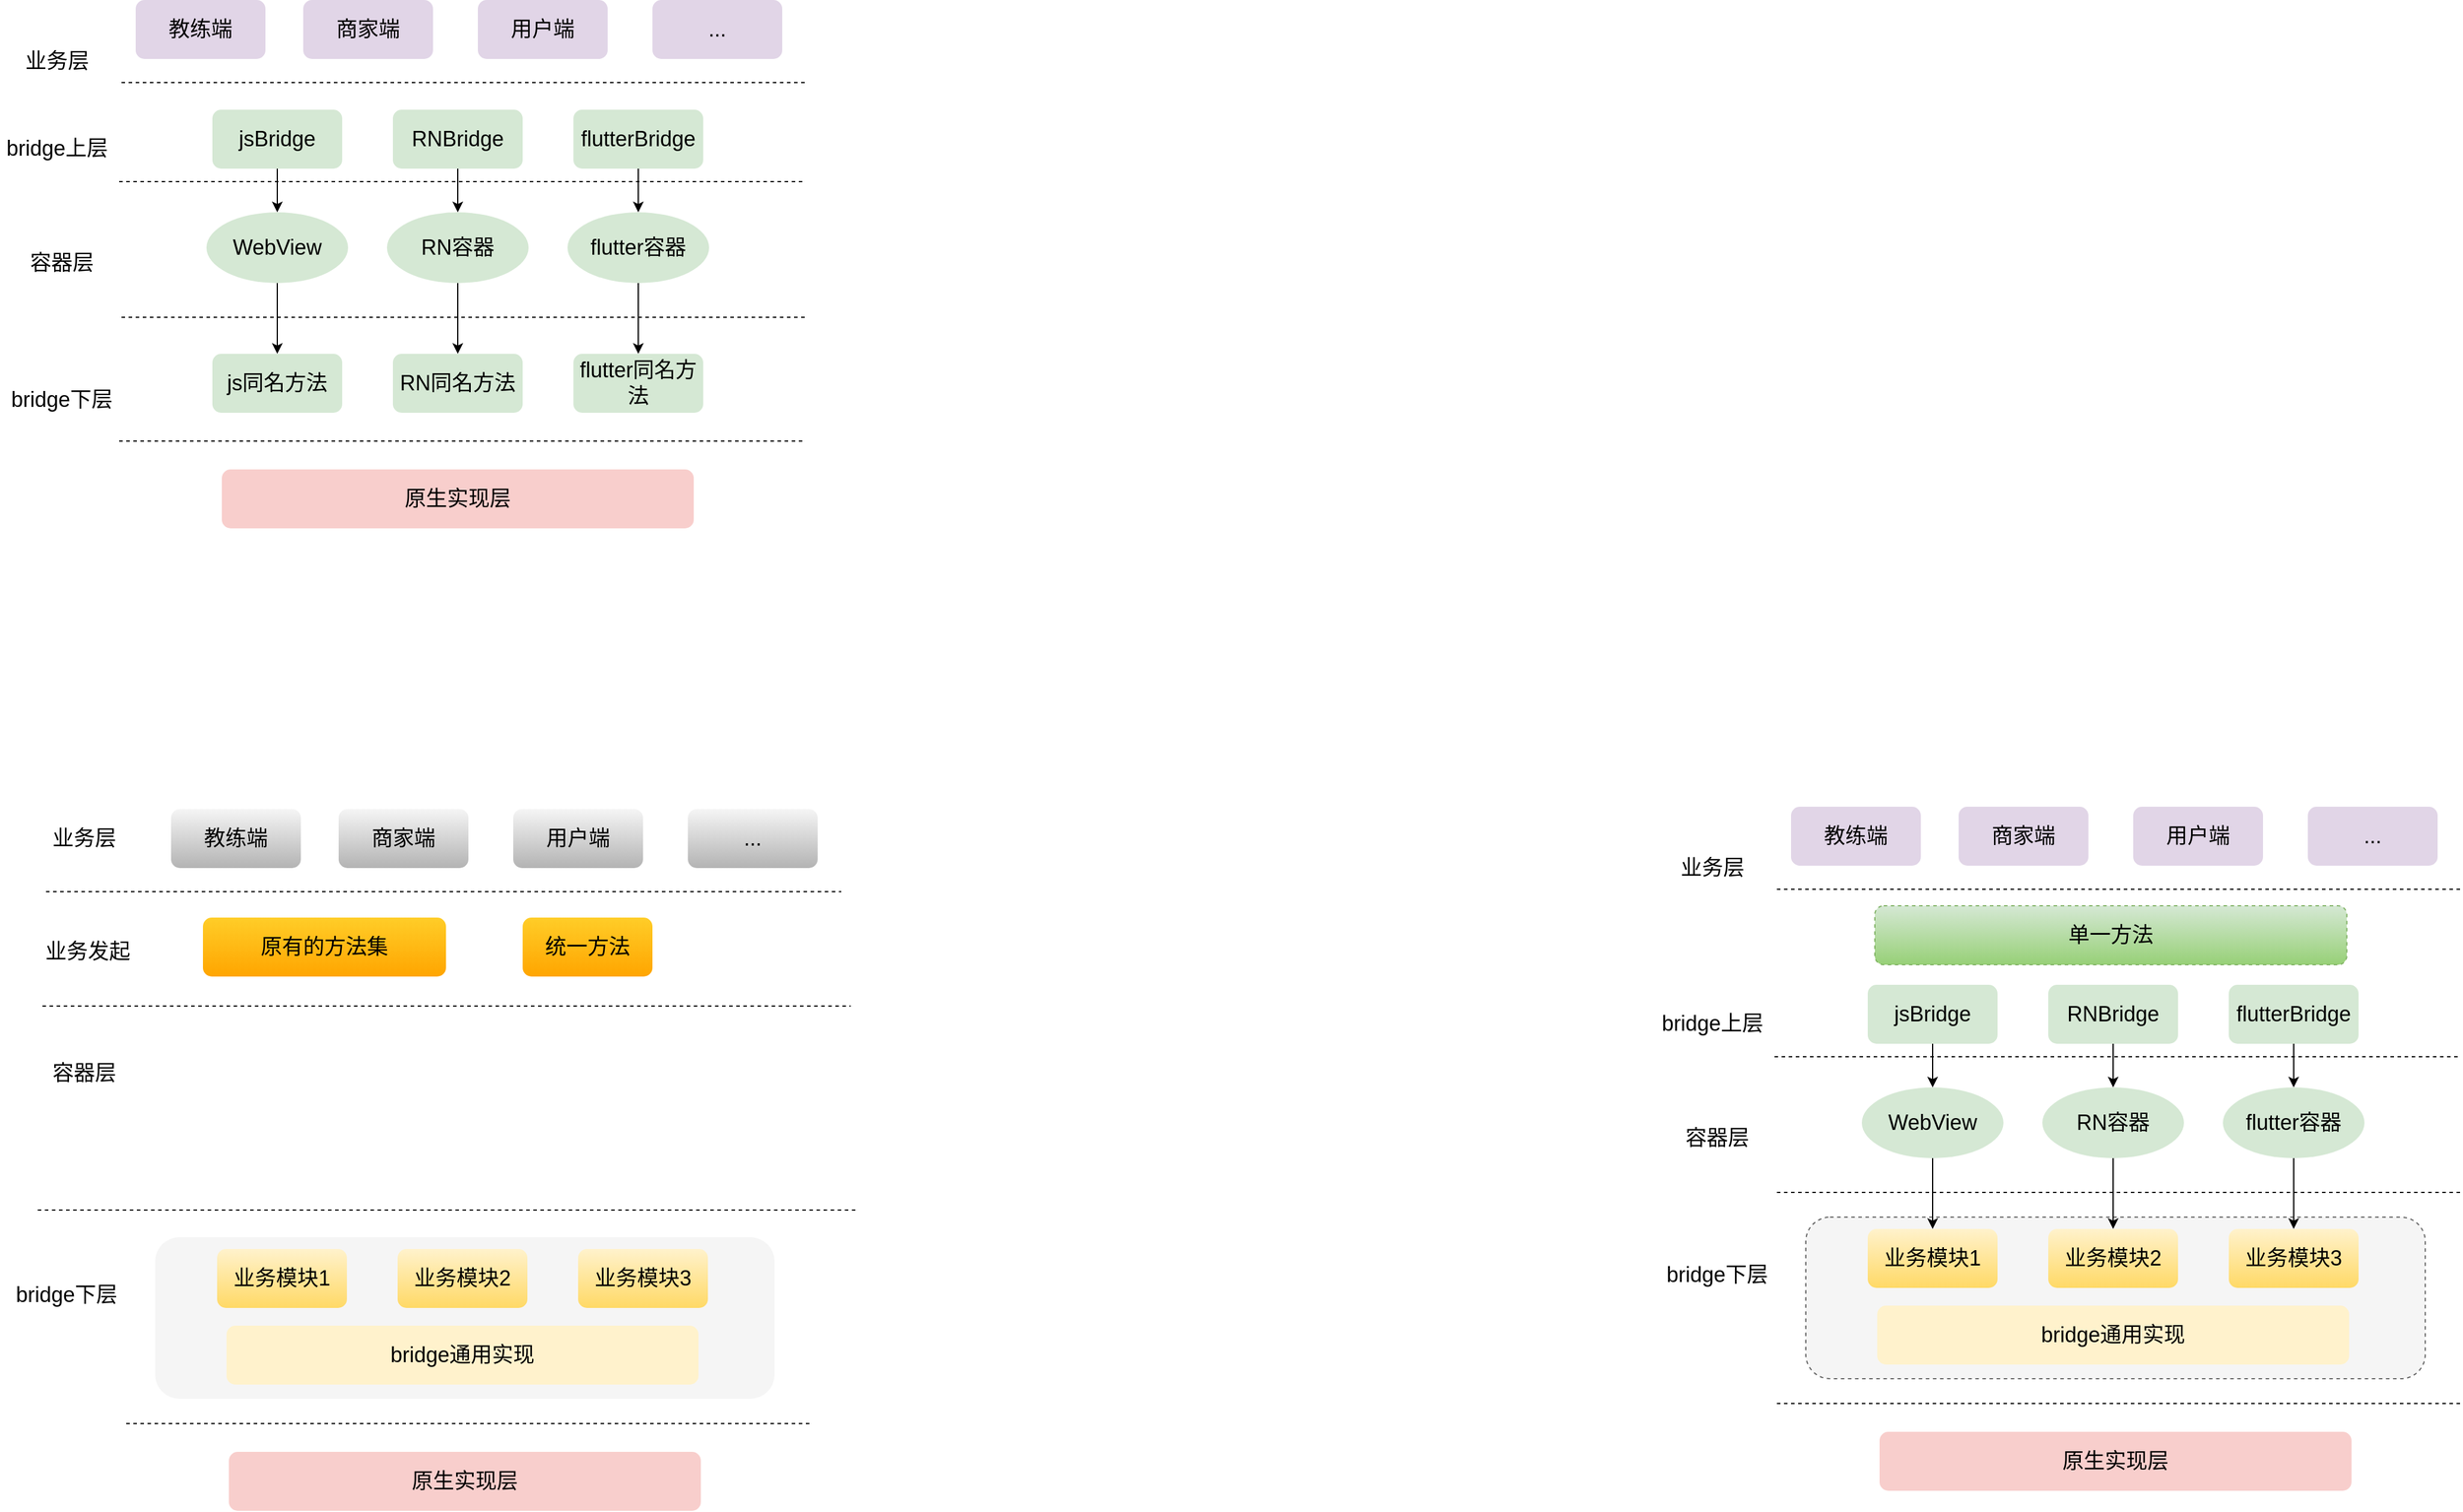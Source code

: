 <mxfile version="16.2.2" type="github" pages="3">
  <diagram id="u__dcUEoVm3xyo9EvBLi" name="第 1 页">
    <mxGraphModel dx="1186" dy="773" grid="0" gridSize="10" guides="1" tooltips="1" connect="1" arrows="1" fold="1" page="1" pageScale="1" pageWidth="3300" pageHeight="2339" math="0" shadow="0">
      <root>
        <mxCell id="0" />
        <mxCell id="1" parent="0" />
        <mxCell id="aqSKvSmFhZGV5VUTu-hm-85" value="" style="rounded=1;whiteSpace=wrap;html=1;dashed=1;fontSize=18;strokeWidth=1;fillColor=#f5f5f5;strokeColor=none;fontColor=#333333;" parent="1" vertex="1">
          <mxGeometry x="378.5" y="1162" width="525" height="137" as="geometry" />
        </mxCell>
        <mxCell id="aqSKvSmFhZGV5VUTu-hm-1" value="" style="line;strokeWidth=1;html=1;dashed=1;" parent="1" vertex="1">
          <mxGeometry x="350" y="178" width="580" height="10" as="geometry" />
        </mxCell>
        <mxCell id="aqSKvSmFhZGV5VUTu-hm-2" value="业务层" style="text;html=1;align=center;verticalAlign=middle;resizable=0;points=[];autosize=1;strokeColor=none;fillColor=none;fontSize=18;" parent="1" vertex="1">
          <mxGeometry x="260" y="150" width="70" height="30" as="geometry" />
        </mxCell>
        <mxCell id="aqSKvSmFhZGV5VUTu-hm-4" value="教练端" style="rounded=1;whiteSpace=wrap;html=1;dashed=1;fontSize=18;strokeWidth=1;strokeColor=none;fillColor=#e1d5e7;" parent="1" vertex="1">
          <mxGeometry x="362" y="113" width="110" height="50" as="geometry" />
        </mxCell>
        <mxCell id="aqSKvSmFhZGV5VUTu-hm-7" value="商家端" style="rounded=1;whiteSpace=wrap;html=1;dashed=1;fontSize=18;strokeWidth=1;strokeColor=none;fillColor=#e1d5e7;" parent="1" vertex="1">
          <mxGeometry x="504" y="113" width="110" height="50" as="geometry" />
        </mxCell>
        <mxCell id="aqSKvSmFhZGV5VUTu-hm-8" value="用户端" style="rounded=1;whiteSpace=wrap;html=1;dashed=1;fontSize=18;strokeWidth=1;strokeColor=none;fillColor=#e1d5e7;" parent="1" vertex="1">
          <mxGeometry x="652" y="113" width="110" height="50" as="geometry" />
        </mxCell>
        <mxCell id="aqSKvSmFhZGV5VUTu-hm-11" value="..." style="rounded=1;whiteSpace=wrap;html=1;dashed=1;fontSize=18;strokeWidth=1;strokeColor=none;fillColor=#e1d5e7;" parent="1" vertex="1">
          <mxGeometry x="800" y="113" width="110" height="50" as="geometry" />
        </mxCell>
        <mxCell id="aqSKvSmFhZGV5VUTu-hm-12" value="bridge上层" style="text;html=1;align=center;verticalAlign=middle;resizable=0;points=[];autosize=1;strokeColor=none;fillColor=none;fontSize=18;" parent="1" vertex="1">
          <mxGeometry x="247" y="226" width="96" height="26" as="geometry" />
        </mxCell>
        <mxCell id="aqSKvSmFhZGV5VUTu-hm-13" value="" style="line;strokeWidth=1;html=1;dashed=1;" parent="1" vertex="1">
          <mxGeometry x="348" y="262" width="580" height="10" as="geometry" />
        </mxCell>
        <mxCell id="aqSKvSmFhZGV5VUTu-hm-23" value="" style="edgeStyle=orthogonalEdgeStyle;rounded=0;orthogonalLoop=1;jettySize=auto;html=1;fontSize=18;startArrow=none;startFill=0;" parent="1" source="aqSKvSmFhZGV5VUTu-hm-19" target="aqSKvSmFhZGV5VUTu-hm-22" edge="1">
          <mxGeometry relative="1" as="geometry" />
        </mxCell>
        <mxCell id="aqSKvSmFhZGV5VUTu-hm-19" value="jsBridge" style="rounded=1;whiteSpace=wrap;html=1;dashed=1;fontSize=18;strokeWidth=1;strokeColor=none;fillColor=#d5e8d4;" parent="1" vertex="1">
          <mxGeometry x="427" y="206" width="110" height="50" as="geometry" />
        </mxCell>
        <mxCell id="aqSKvSmFhZGV5VUTu-hm-26" value="" style="edgeStyle=orthogonalEdgeStyle;rounded=0;orthogonalLoop=1;jettySize=auto;html=1;fontSize=18;startArrow=none;startFill=0;" parent="1" source="aqSKvSmFhZGV5VUTu-hm-20" target="aqSKvSmFhZGV5VUTu-hm-25" edge="1">
          <mxGeometry relative="1" as="geometry" />
        </mxCell>
        <mxCell id="aqSKvSmFhZGV5VUTu-hm-20" value="RNBridge" style="rounded=1;whiteSpace=wrap;html=1;dashed=1;fontSize=18;strokeWidth=1;strokeColor=none;fillColor=#d5e8d4;" parent="1" vertex="1">
          <mxGeometry x="580" y="206" width="110" height="50" as="geometry" />
        </mxCell>
        <mxCell id="aqSKvSmFhZGV5VUTu-hm-28" value="" style="edgeStyle=orthogonalEdgeStyle;rounded=0;orthogonalLoop=1;jettySize=auto;html=1;fontSize=18;startArrow=none;startFill=0;" parent="1" source="aqSKvSmFhZGV5VUTu-hm-21" target="aqSKvSmFhZGV5VUTu-hm-27" edge="1">
          <mxGeometry relative="1" as="geometry" />
        </mxCell>
        <mxCell id="aqSKvSmFhZGV5VUTu-hm-21" value="flutterBridge" style="rounded=1;whiteSpace=wrap;html=1;dashed=1;fontSize=18;strokeWidth=1;strokeColor=none;fillColor=#d5e8d4;" parent="1" vertex="1">
          <mxGeometry x="733" y="206" width="110" height="50" as="geometry" />
        </mxCell>
        <mxCell id="aqSKvSmFhZGV5VUTu-hm-36" value="" style="edgeStyle=orthogonalEdgeStyle;rounded=0;orthogonalLoop=1;jettySize=auto;html=1;fontSize=18;startArrow=none;startFill=0;" parent="1" source="aqSKvSmFhZGV5VUTu-hm-22" target="aqSKvSmFhZGV5VUTu-hm-34" edge="1">
          <mxGeometry relative="1" as="geometry" />
        </mxCell>
        <mxCell id="aqSKvSmFhZGV5VUTu-hm-22" value="WebView" style="ellipse;whiteSpace=wrap;html=1;fontSize=18;fillColor=#d5e8d4;strokeColor=none;rounded=1;dashed=1;strokeWidth=1;" parent="1" vertex="1">
          <mxGeometry x="422" y="293" width="120" height="60" as="geometry" />
        </mxCell>
        <mxCell id="aqSKvSmFhZGV5VUTu-hm-42" value="" style="edgeStyle=orthogonalEdgeStyle;rounded=0;orthogonalLoop=1;jettySize=auto;html=1;fontSize=18;startArrow=none;startFill=0;" parent="1" source="aqSKvSmFhZGV5VUTu-hm-25" target="aqSKvSmFhZGV5VUTu-hm-39" edge="1">
          <mxGeometry relative="1" as="geometry" />
        </mxCell>
        <mxCell id="aqSKvSmFhZGV5VUTu-hm-25" value="RN容器" style="ellipse;whiteSpace=wrap;html=1;fontSize=18;fillColor=#d5e8d4;strokeColor=none;rounded=1;dashed=1;strokeWidth=1;" parent="1" vertex="1">
          <mxGeometry x="575" y="293" width="120" height="60" as="geometry" />
        </mxCell>
        <mxCell id="aqSKvSmFhZGV5VUTu-hm-44" value="" style="edgeStyle=orthogonalEdgeStyle;rounded=0;orthogonalLoop=1;jettySize=auto;html=1;fontSize=18;startArrow=none;startFill=0;" parent="1" source="aqSKvSmFhZGV5VUTu-hm-27" target="aqSKvSmFhZGV5VUTu-hm-43" edge="1">
          <mxGeometry relative="1" as="geometry" />
        </mxCell>
        <mxCell id="aqSKvSmFhZGV5VUTu-hm-27" value="flutter容器" style="ellipse;whiteSpace=wrap;html=1;fontSize=18;fillColor=#d5e8d4;strokeColor=none;rounded=1;dashed=1;strokeWidth=1;" parent="1" vertex="1">
          <mxGeometry x="728" y="293" width="120" height="60" as="geometry" />
        </mxCell>
        <mxCell id="aqSKvSmFhZGV5VUTu-hm-29" value="" style="line;strokeWidth=1;html=1;dashed=1;" parent="1" vertex="1">
          <mxGeometry x="350" y="377" width="580" height="10" as="geometry" />
        </mxCell>
        <mxCell id="aqSKvSmFhZGV5VUTu-hm-30" value="容器层" style="text;html=1;align=center;verticalAlign=middle;resizable=0;points=[];autosize=1;strokeColor=none;fillColor=none;fontSize=18;" parent="1" vertex="1">
          <mxGeometry x="267" y="323" width="64" height="26" as="geometry" />
        </mxCell>
        <mxCell id="aqSKvSmFhZGV5VUTu-hm-32" value="bridge下层" style="text;html=1;align=center;verticalAlign=middle;resizable=0;points=[];autosize=1;strokeColor=none;fillColor=none;fontSize=18;" parent="1" vertex="1">
          <mxGeometry x="251" y="439" width="96" height="26" as="geometry" />
        </mxCell>
        <mxCell id="aqSKvSmFhZGV5VUTu-hm-33" value="" style="line;strokeWidth=1;html=1;dashed=1;" parent="1" vertex="1">
          <mxGeometry x="348" y="482" width="580" height="10" as="geometry" />
        </mxCell>
        <mxCell id="aqSKvSmFhZGV5VUTu-hm-34" value="js同名方法" style="rounded=1;whiteSpace=wrap;html=1;dashed=1;fontSize=18;strokeWidth=1;strokeColor=none;fillColor=#d5e8d4;" parent="1" vertex="1">
          <mxGeometry x="427" y="413" width="110" height="50" as="geometry" />
        </mxCell>
        <mxCell id="aqSKvSmFhZGV5VUTu-hm-39" value="RN同名方法" style="rounded=1;whiteSpace=wrap;html=1;dashed=1;fontSize=18;strokeWidth=1;strokeColor=none;fillColor=#d5e8d4;" parent="1" vertex="1">
          <mxGeometry x="580" y="413" width="110" height="50" as="geometry" />
        </mxCell>
        <mxCell id="aqSKvSmFhZGV5VUTu-hm-43" value="flutter同名方法" style="rounded=1;whiteSpace=wrap;html=1;dashed=1;fontSize=18;strokeWidth=1;strokeColor=none;fillColor=#d5e8d4;" parent="1" vertex="1">
          <mxGeometry x="733" y="413" width="110" height="50" as="geometry" />
        </mxCell>
        <mxCell id="aqSKvSmFhZGV5VUTu-hm-45" value="原生实现层" style="rounded=1;whiteSpace=wrap;html=1;dashed=1;fontSize=18;strokeWidth=1;strokeColor=none;fillColor=#f8cecc;" parent="1" vertex="1">
          <mxGeometry x="435" y="511" width="400" height="50" as="geometry" />
        </mxCell>
        <mxCell id="aqSKvSmFhZGV5VUTu-hm-46" value="" style="line;strokeWidth=1;html=1;dashed=1;" parent="1" vertex="1">
          <mxGeometry x="286" y="864" width="674" height="10" as="geometry" />
        </mxCell>
        <mxCell id="aqSKvSmFhZGV5VUTu-hm-47" value="业务层" style="text;html=1;align=center;verticalAlign=middle;resizable=0;points=[];autosize=1;strokeColor=none;fillColor=none;fontSize=18;" parent="1" vertex="1">
          <mxGeometry x="283" y="809" width="70" height="30" as="geometry" />
        </mxCell>
        <mxCell id="aqSKvSmFhZGV5VUTu-hm-48" value="教练端" style="rounded=1;whiteSpace=wrap;html=1;dashed=1;fontSize=18;strokeWidth=1;strokeColor=none;fillColor=#f5f5f5;gradientColor=#b3b3b3;" parent="1" vertex="1">
          <mxGeometry x="392" y="799" width="110" height="50" as="geometry" />
        </mxCell>
        <mxCell id="aqSKvSmFhZGV5VUTu-hm-49" value="商家端" style="rounded=1;whiteSpace=wrap;html=1;dashed=1;fontSize=18;strokeWidth=1;strokeColor=none;fillColor=#f5f5f5;gradientColor=#b3b3b3;" parent="1" vertex="1">
          <mxGeometry x="534" y="799" width="110" height="50" as="geometry" />
        </mxCell>
        <mxCell id="aqSKvSmFhZGV5VUTu-hm-50" value="用户端" style="rounded=1;whiteSpace=wrap;html=1;dashed=1;fontSize=18;strokeWidth=1;strokeColor=none;fillColor=#f5f5f5;gradientColor=#b3b3b3;" parent="1" vertex="1">
          <mxGeometry x="682" y="799" width="110" height="50" as="geometry" />
        </mxCell>
        <mxCell id="aqSKvSmFhZGV5VUTu-hm-51" value="..." style="rounded=1;whiteSpace=wrap;html=1;dashed=1;fontSize=18;strokeWidth=1;strokeColor=none;fillColor=#f5f5f5;gradientColor=#b3b3b3;" parent="1" vertex="1">
          <mxGeometry x="830" y="799" width="110" height="50" as="geometry" />
        </mxCell>
        <mxCell id="aqSKvSmFhZGV5VUTu-hm-66" value="" style="line;strokeWidth=1;html=1;dashed=1;" parent="1" vertex="1">
          <mxGeometry x="279" y="1134" width="693" height="10" as="geometry" />
        </mxCell>
        <mxCell id="aqSKvSmFhZGV5VUTu-hm-68" value="bridge下层" style="text;html=1;align=center;verticalAlign=middle;resizable=0;points=[];autosize=1;strokeColor=none;fillColor=none;fontSize=18;" parent="1" vertex="1">
          <mxGeometry x="255" y="1198" width="96" height="26" as="geometry" />
        </mxCell>
        <mxCell id="aqSKvSmFhZGV5VUTu-hm-69" value="" style="line;strokeWidth=1;html=1;dashed=1;" parent="1" vertex="1">
          <mxGeometry x="354" y="1315" width="580" height="10" as="geometry" />
        </mxCell>
        <mxCell id="aqSKvSmFhZGV5VUTu-hm-70" value="业务模块1" style="rounded=1;whiteSpace=wrap;html=1;dashed=1;fontSize=18;strokeWidth=1;strokeColor=none;fillColor=#fff2cc;gradientColor=#ffd966;" parent="1" vertex="1">
          <mxGeometry x="431" y="1172" width="110" height="50" as="geometry" />
        </mxCell>
        <mxCell id="aqSKvSmFhZGV5VUTu-hm-71" value="业务模块2" style="rounded=1;whiteSpace=wrap;html=1;dashed=1;fontSize=18;strokeWidth=1;strokeColor=none;fillColor=#fff2cc;gradientColor=#ffd966;" parent="1" vertex="1">
          <mxGeometry x="584" y="1172" width="110" height="50" as="geometry" />
        </mxCell>
        <mxCell id="aqSKvSmFhZGV5VUTu-hm-72" value="业务模块3" style="rounded=1;whiteSpace=wrap;html=1;dashed=1;fontSize=18;strokeWidth=1;strokeColor=none;fillColor=#fff2cc;gradientColor=#ffd966;" parent="1" vertex="1">
          <mxGeometry x="737" y="1172" width="110" height="50" as="geometry" />
        </mxCell>
        <mxCell id="aqSKvSmFhZGV5VUTu-hm-73" value="原生实现层" style="rounded=1;whiteSpace=wrap;html=1;dashed=1;fontSize=18;strokeWidth=1;strokeColor=none;fillColor=#f8cecc;" parent="1" vertex="1">
          <mxGeometry x="441" y="1344" width="400" height="50" as="geometry" />
        </mxCell>
        <mxCell id="aqSKvSmFhZGV5VUTu-hm-76" value="bridge通用实现" style="rounded=1;whiteSpace=wrap;html=1;dashed=1;fontSize=18;strokeWidth=1;strokeColor=none;fillColor=#fff2cc;" parent="1" vertex="1">
          <mxGeometry x="439" y="1237" width="400" height="50" as="geometry" />
        </mxCell>
        <mxCell id="7jIZpGiQkFUZXm-IQ5wy-1" value="" style="rounded=1;whiteSpace=wrap;html=1;dashed=1;fontSize=18;strokeWidth=1;fillColor=#f5f5f5;strokeColor=#666666;fontColor=#333333;" parent="1" vertex="1">
          <mxGeometry x="1777.5" y="1145" width="525" height="137" as="geometry" />
        </mxCell>
        <mxCell id="7jIZpGiQkFUZXm-IQ5wy-2" value="" style="line;strokeWidth=1;html=1;dashed=1;" parent="1" vertex="1">
          <mxGeometry x="1753" y="862" width="580" height="10" as="geometry" />
        </mxCell>
        <mxCell id="7jIZpGiQkFUZXm-IQ5wy-3" value="业务层" style="text;html=1;align=center;verticalAlign=middle;resizable=0;points=[];autosize=1;strokeColor=none;fillColor=none;fontSize=18;" parent="1" vertex="1">
          <mxGeometry x="1663" y="834" width="70" height="30" as="geometry" />
        </mxCell>
        <mxCell id="7jIZpGiQkFUZXm-IQ5wy-4" value="教练端" style="rounded=1;whiteSpace=wrap;html=1;dashed=1;fontSize=18;strokeWidth=1;strokeColor=none;fillColor=#e1d5e7;" parent="1" vertex="1">
          <mxGeometry x="1765" y="797" width="110" height="50" as="geometry" />
        </mxCell>
        <mxCell id="7jIZpGiQkFUZXm-IQ5wy-5" value="商家端" style="rounded=1;whiteSpace=wrap;html=1;dashed=1;fontSize=18;strokeWidth=1;strokeColor=none;fillColor=#e1d5e7;" parent="1" vertex="1">
          <mxGeometry x="1907" y="797" width="110" height="50" as="geometry" />
        </mxCell>
        <mxCell id="7jIZpGiQkFUZXm-IQ5wy-6" value="用户端" style="rounded=1;whiteSpace=wrap;html=1;dashed=1;fontSize=18;strokeWidth=1;strokeColor=none;fillColor=#e1d5e7;" parent="1" vertex="1">
          <mxGeometry x="2055" y="797" width="110" height="50" as="geometry" />
        </mxCell>
        <mxCell id="7jIZpGiQkFUZXm-IQ5wy-7" value="..." style="rounded=1;whiteSpace=wrap;html=1;dashed=1;fontSize=18;strokeWidth=1;strokeColor=none;fillColor=#e1d5e7;" parent="1" vertex="1">
          <mxGeometry x="2203" y="797" width="110" height="50" as="geometry" />
        </mxCell>
        <mxCell id="7jIZpGiQkFUZXm-IQ5wy-8" value="bridge上层" style="text;html=1;align=center;verticalAlign=middle;resizable=0;points=[];autosize=1;strokeColor=none;fillColor=none;fontSize=18;" parent="1" vertex="1">
          <mxGeometry x="1650" y="968" width="96" height="26" as="geometry" />
        </mxCell>
        <mxCell id="7jIZpGiQkFUZXm-IQ5wy-9" value="" style="line;strokeWidth=1;html=1;dashed=1;" parent="1" vertex="1">
          <mxGeometry x="1751" y="1004" width="580" height="10" as="geometry" />
        </mxCell>
        <mxCell id="7jIZpGiQkFUZXm-IQ5wy-10" value="" style="edgeStyle=orthogonalEdgeStyle;rounded=0;orthogonalLoop=1;jettySize=auto;html=1;fontSize=18;startArrow=none;startFill=0;" parent="1" source="7jIZpGiQkFUZXm-IQ5wy-11" target="7jIZpGiQkFUZXm-IQ5wy-17" edge="1">
          <mxGeometry relative="1" as="geometry" />
        </mxCell>
        <mxCell id="7jIZpGiQkFUZXm-IQ5wy-11" value="jsBridge" style="rounded=1;whiteSpace=wrap;html=1;dashed=1;fontSize=18;strokeWidth=1;strokeColor=none;fillColor=#d5e8d4;" parent="1" vertex="1">
          <mxGeometry x="1830" y="948" width="110" height="50" as="geometry" />
        </mxCell>
        <mxCell id="7jIZpGiQkFUZXm-IQ5wy-12" value="" style="edgeStyle=orthogonalEdgeStyle;rounded=0;orthogonalLoop=1;jettySize=auto;html=1;fontSize=18;startArrow=none;startFill=0;" parent="1" source="7jIZpGiQkFUZXm-IQ5wy-13" target="7jIZpGiQkFUZXm-IQ5wy-19" edge="1">
          <mxGeometry relative="1" as="geometry" />
        </mxCell>
        <mxCell id="7jIZpGiQkFUZXm-IQ5wy-13" value="RNBridge" style="rounded=1;whiteSpace=wrap;html=1;dashed=1;fontSize=18;strokeWidth=1;strokeColor=none;fillColor=#d5e8d4;" parent="1" vertex="1">
          <mxGeometry x="1983" y="948" width="110" height="50" as="geometry" />
        </mxCell>
        <mxCell id="7jIZpGiQkFUZXm-IQ5wy-14" value="" style="edgeStyle=orthogonalEdgeStyle;rounded=0;orthogonalLoop=1;jettySize=auto;html=1;fontSize=18;startArrow=none;startFill=0;" parent="1" source="7jIZpGiQkFUZXm-IQ5wy-15" target="7jIZpGiQkFUZXm-IQ5wy-21" edge="1">
          <mxGeometry relative="1" as="geometry" />
        </mxCell>
        <mxCell id="7jIZpGiQkFUZXm-IQ5wy-15" value="flutterBridge" style="rounded=1;whiteSpace=wrap;html=1;dashed=1;fontSize=18;strokeWidth=1;strokeColor=none;fillColor=#d5e8d4;" parent="1" vertex="1">
          <mxGeometry x="2136" y="948" width="110" height="50" as="geometry" />
        </mxCell>
        <mxCell id="7jIZpGiQkFUZXm-IQ5wy-16" value="" style="edgeStyle=orthogonalEdgeStyle;rounded=0;orthogonalLoop=1;jettySize=auto;html=1;fontSize=18;startArrow=none;startFill=0;" parent="1" source="7jIZpGiQkFUZXm-IQ5wy-17" target="7jIZpGiQkFUZXm-IQ5wy-26" edge="1">
          <mxGeometry relative="1" as="geometry" />
        </mxCell>
        <mxCell id="7jIZpGiQkFUZXm-IQ5wy-17" value="WebView" style="ellipse;whiteSpace=wrap;html=1;fontSize=18;fillColor=#d5e8d4;strokeColor=none;rounded=1;dashed=1;strokeWidth=1;" parent="1" vertex="1">
          <mxGeometry x="1825" y="1035" width="120" height="60" as="geometry" />
        </mxCell>
        <mxCell id="7jIZpGiQkFUZXm-IQ5wy-18" value="" style="edgeStyle=orthogonalEdgeStyle;rounded=0;orthogonalLoop=1;jettySize=auto;html=1;fontSize=18;startArrow=none;startFill=0;" parent="1" source="7jIZpGiQkFUZXm-IQ5wy-19" target="7jIZpGiQkFUZXm-IQ5wy-27" edge="1">
          <mxGeometry relative="1" as="geometry" />
        </mxCell>
        <mxCell id="7jIZpGiQkFUZXm-IQ5wy-19" value="RN容器" style="ellipse;whiteSpace=wrap;html=1;fontSize=18;fillColor=#d5e8d4;strokeColor=none;rounded=1;dashed=1;strokeWidth=1;" parent="1" vertex="1">
          <mxGeometry x="1978" y="1035" width="120" height="60" as="geometry" />
        </mxCell>
        <mxCell id="7jIZpGiQkFUZXm-IQ5wy-20" value="" style="edgeStyle=orthogonalEdgeStyle;rounded=0;orthogonalLoop=1;jettySize=auto;html=1;fontSize=18;startArrow=none;startFill=0;" parent="1" source="7jIZpGiQkFUZXm-IQ5wy-21" target="7jIZpGiQkFUZXm-IQ5wy-28" edge="1">
          <mxGeometry relative="1" as="geometry" />
        </mxCell>
        <mxCell id="7jIZpGiQkFUZXm-IQ5wy-21" value="flutter容器" style="ellipse;whiteSpace=wrap;html=1;fontSize=18;fillColor=#d5e8d4;strokeColor=none;rounded=1;dashed=1;strokeWidth=1;" parent="1" vertex="1">
          <mxGeometry x="2131" y="1035" width="120" height="60" as="geometry" />
        </mxCell>
        <mxCell id="7jIZpGiQkFUZXm-IQ5wy-22" value="" style="line;strokeWidth=1;html=1;dashed=1;" parent="1" vertex="1">
          <mxGeometry x="1753" y="1119" width="580" height="10" as="geometry" />
        </mxCell>
        <mxCell id="7jIZpGiQkFUZXm-IQ5wy-23" value="容器层" style="text;html=1;align=center;verticalAlign=middle;resizable=0;points=[];autosize=1;strokeColor=none;fillColor=none;fontSize=18;" parent="1" vertex="1">
          <mxGeometry x="1670" y="1065" width="64" height="26" as="geometry" />
        </mxCell>
        <mxCell id="7jIZpGiQkFUZXm-IQ5wy-24" value="bridge下层" style="text;html=1;align=center;verticalAlign=middle;resizable=0;points=[];autosize=1;strokeColor=none;fillColor=none;fontSize=18;" parent="1" vertex="1">
          <mxGeometry x="1654" y="1181" width="96" height="26" as="geometry" />
        </mxCell>
        <mxCell id="7jIZpGiQkFUZXm-IQ5wy-25" value="" style="line;strokeWidth=1;html=1;dashed=1;" parent="1" vertex="1">
          <mxGeometry x="1753" y="1298" width="580" height="10" as="geometry" />
        </mxCell>
        <mxCell id="7jIZpGiQkFUZXm-IQ5wy-26" value="业务模块1" style="rounded=1;whiteSpace=wrap;html=1;dashed=1;fontSize=18;strokeWidth=1;strokeColor=none;fillColor=#fff2cc;gradientColor=#ffd966;" parent="1" vertex="1">
          <mxGeometry x="1830" y="1155" width="110" height="50" as="geometry" />
        </mxCell>
        <mxCell id="7jIZpGiQkFUZXm-IQ5wy-27" value="业务模块2" style="rounded=1;whiteSpace=wrap;html=1;dashed=1;fontSize=18;strokeWidth=1;strokeColor=none;fillColor=#fff2cc;gradientColor=#ffd966;" parent="1" vertex="1">
          <mxGeometry x="1983" y="1155" width="110" height="50" as="geometry" />
        </mxCell>
        <mxCell id="7jIZpGiQkFUZXm-IQ5wy-28" value="业务模块3" style="rounded=1;whiteSpace=wrap;html=1;dashed=1;fontSize=18;strokeWidth=1;strokeColor=none;fillColor=#fff2cc;gradientColor=#ffd966;" parent="1" vertex="1">
          <mxGeometry x="2136" y="1155" width="110" height="50" as="geometry" />
        </mxCell>
        <mxCell id="7jIZpGiQkFUZXm-IQ5wy-29" value="原生实现层" style="rounded=1;whiteSpace=wrap;html=1;dashed=1;fontSize=18;strokeWidth=1;strokeColor=none;fillColor=#f8cecc;" parent="1" vertex="1">
          <mxGeometry x="1840" y="1327" width="400" height="50" as="geometry" />
        </mxCell>
        <mxCell id="7jIZpGiQkFUZXm-IQ5wy-30" value="bridge通用实现" style="rounded=1;whiteSpace=wrap;html=1;dashed=1;fontSize=18;strokeWidth=1;strokeColor=none;fillColor=#fff2cc;" parent="1" vertex="1">
          <mxGeometry x="1838" y="1220" width="400" height="50" as="geometry" />
        </mxCell>
        <mxCell id="7jIZpGiQkFUZXm-IQ5wy-32" value="单一方法" style="rounded=1;whiteSpace=wrap;html=1;dashed=1;fontSize=18;strokeWidth=1;strokeColor=#82b366;fillColor=#d5e8d4;gradientColor=#97d077;" parent="1" vertex="1">
          <mxGeometry x="1836" y="881" width="400" height="50" as="geometry" />
        </mxCell>
        <mxCell id="WknQuuJO2jkxK-Vl2QQx-2" value="" style="line;strokeWidth=1;html=1;dashed=1;" vertex="1" parent="1">
          <mxGeometry x="283" y="961" width="685" height="10" as="geometry" />
        </mxCell>
        <mxCell id="WknQuuJO2jkxK-Vl2QQx-6" value="业务发起" style="text;html=1;align=center;verticalAlign=middle;resizable=0;points=[];autosize=1;strokeColor=none;fillColor=none;fontSize=18;" vertex="1" parent="1">
          <mxGeometry x="280" y="907" width="82" height="26" as="geometry" />
        </mxCell>
        <mxCell id="WknQuuJO2jkxK-Vl2QQx-9" value="原有的方法集" style="rounded=1;whiteSpace=wrap;html=1;dashed=1;fontSize=18;strokeWidth=1;strokeColor=none;fillColor=#ffcd28;gradientColor=#ffa500;" vertex="1" parent="1">
          <mxGeometry x="419" y="891" width="206" height="50" as="geometry" />
        </mxCell>
        <mxCell id="WknQuuJO2jkxK-Vl2QQx-10" value="统一方法" style="rounded=1;whiteSpace=wrap;html=1;dashed=1;fontSize=18;strokeWidth=1;strokeColor=none;fillColor=#ffcd28;gradientColor=#ffa500;" vertex="1" parent="1">
          <mxGeometry x="690" y="891" width="110" height="50" as="geometry" />
        </mxCell>
        <mxCell id="WknQuuJO2jkxK-Vl2QQx-11" value="容器层" style="text;html=1;align=center;verticalAlign=middle;resizable=0;points=[];autosize=1;strokeColor=none;fillColor=none;fontSize=18;" vertex="1" parent="1">
          <mxGeometry x="286" y="1010" width="64" height="26" as="geometry" />
        </mxCell>
      </root>
    </mxGraphModel>
  </diagram>
  <diagram id="Z1L21hP19Qhgv_iIZ9a_" name="第 2 页">
    <mxGraphModel dx="1186" dy="773" grid="0" gridSize="10" guides="1" tooltips="1" connect="1" arrows="1" fold="1" page="1" pageScale="1" pageWidth="3300" pageHeight="2339" math="0" shadow="0">
      <root>
        <mxCell id="bEC-xD6dw51jqHywUA81-0" />
        <mxCell id="bEC-xD6dw51jqHywUA81-1" parent="bEC-xD6dw51jqHywUA81-0" />
        <mxCell id="bEC-xD6dw51jqHywUA81-6" value="" style="edgeStyle=orthogonalEdgeStyle;rounded=0;orthogonalLoop=1;jettySize=auto;html=1;fontSize=18;startArrow=none;startFill=0;" parent="bEC-xD6dw51jqHywUA81-1" source="bEC-xD6dw51jqHywUA81-2" target="bEC-xD6dw51jqHywUA81-5" edge="1">
          <mxGeometry relative="1" as="geometry" />
        </mxCell>
        <mxCell id="bEC-xD6dw51jqHywUA81-2" value="前端调用" style="strokeWidth=1;html=1;shape=mxgraph.flowchart.start_1;whiteSpace=wrap;glass=0;fontSize=18;perimeterSpacing=0;" parent="bEC-xD6dw51jqHywUA81-1" vertex="1">
          <mxGeometry x="485" y="88" width="100" height="60" as="geometry" />
        </mxCell>
        <mxCell id="HszFtjOzmJFsLadkfQ3V-1" value="" style="edgeStyle=orthogonalEdgeStyle;rounded=0;orthogonalLoop=1;jettySize=auto;html=1;fontSize=18;startArrow=none;startFill=0;" parent="bEC-xD6dw51jqHywUA81-1" source="bEC-xD6dw51jqHywUA81-5" target="HszFtjOzmJFsLadkfQ3V-0" edge="1">
          <mxGeometry relative="1" as="geometry" />
        </mxCell>
        <mxCell id="bEC-xD6dw51jqHywUA81-5" value="bridge方法" style="whiteSpace=wrap;html=1;fontSize=18;strokeWidth=1;glass=0;rounded=1;" parent="bEC-xD6dw51jqHywUA81-1" vertex="1">
          <mxGeometry x="480" y="206" width="110" height="50" as="geometry" />
        </mxCell>
        <mxCell id="HszFtjOzmJFsLadkfQ3V-3" value="" style="edgeStyle=orthogonalEdgeStyle;rounded=0;orthogonalLoop=1;jettySize=auto;html=1;fontSize=18;startArrow=none;startFill=0;" parent="bEC-xD6dw51jqHywUA81-1" source="HszFtjOzmJFsLadkfQ3V-0" target="HszFtjOzmJFsLadkfQ3V-2" edge="1">
          <mxGeometry relative="1" as="geometry" />
        </mxCell>
        <mxCell id="HszFtjOzmJFsLadkfQ3V-0" value="本地解析" style="whiteSpace=wrap;html=1;fontSize=18;strokeWidth=1;glass=0;rounded=1;" parent="bEC-xD6dw51jqHywUA81-1" vertex="1">
          <mxGeometry x="475" y="331" width="120" height="60" as="geometry" />
        </mxCell>
        <mxCell id="HszFtjOzmJFsLadkfQ3V-5" value="否" style="edgeStyle=orthogonalEdgeStyle;rounded=0;orthogonalLoop=1;jettySize=auto;html=1;fontSize=18;startArrow=none;startFill=0;" parent="bEC-xD6dw51jqHywUA81-1" source="HszFtjOzmJFsLadkfQ3V-2" target="HszFtjOzmJFsLadkfQ3V-4" edge="1">
          <mxGeometry relative="1" as="geometry" />
        </mxCell>
        <mxCell id="HszFtjOzmJFsLadkfQ3V-8" value="" style="edgeStyle=orthogonalEdgeStyle;rounded=0;orthogonalLoop=1;jettySize=auto;html=1;fontSize=18;startArrow=none;startFill=0;" parent="bEC-xD6dw51jqHywUA81-1" source="HszFtjOzmJFsLadkfQ3V-2" target="HszFtjOzmJFsLadkfQ3V-7" edge="1">
          <mxGeometry relative="1" as="geometry" />
        </mxCell>
        <mxCell id="HszFtjOzmJFsLadkfQ3V-2" value="模块是否注册" style="rhombus;whiteSpace=wrap;html=1;fontSize=18;strokeWidth=1;glass=0;rounded=1;" parent="bEC-xD6dw51jqHywUA81-1" vertex="1">
          <mxGeometry x="475" y="435" width="121" height="80" as="geometry" />
        </mxCell>
        <mxCell id="HszFtjOzmJFsLadkfQ3V-6" style="edgeStyle=orthogonalEdgeStyle;rounded=0;orthogonalLoop=1;jettySize=auto;html=1;exitX=0.5;exitY=0;exitDx=0;exitDy=0;entryX=0;entryY=0.5;entryDx=0;entryDy=0;entryPerimeter=0;fontSize=18;startArrow=none;startFill=0;" parent="bEC-xD6dw51jqHywUA81-1" source="HszFtjOzmJFsLadkfQ3V-4" target="bEC-xD6dw51jqHywUA81-2" edge="1">
          <mxGeometry relative="1" as="geometry" />
        </mxCell>
        <mxCell id="HszFtjOzmJFsLadkfQ3V-4" value="调用失败" style="rounded=1;whiteSpace=wrap;html=1;fontSize=18;strokeWidth=1;glass=0;" parent="bEC-xD6dw51jqHywUA81-1" vertex="1">
          <mxGeometry x="274.5" y="445" width="120" height="60" as="geometry" />
        </mxCell>
        <mxCell id="HszFtjOzmJFsLadkfQ3V-9" style="edgeStyle=orthogonalEdgeStyle;rounded=0;orthogonalLoop=1;jettySize=auto;html=1;exitX=0;exitY=0.5;exitDx=0;exitDy=0;entryX=0.5;entryY=1;entryDx=0;entryDy=0;fontSize=18;startArrow=none;startFill=0;" parent="bEC-xD6dw51jqHywUA81-1" source="HszFtjOzmJFsLadkfQ3V-7" target="HszFtjOzmJFsLadkfQ3V-4" edge="1">
          <mxGeometry relative="1" as="geometry" />
        </mxCell>
        <mxCell id="HszFtjOzmJFsLadkfQ3V-10" value="否" style="edgeLabel;html=1;align=center;verticalAlign=middle;resizable=0;points=[];fontSize=18;" parent="HszFtjOzmJFsLadkfQ3V-9" vertex="1" connectable="0">
          <mxGeometry x="-0.484" relative="1" as="geometry">
            <mxPoint as="offset" />
          </mxGeometry>
        </mxCell>
        <mxCell id="QDsG2CtLXRGqELhrLL63-1" value="" style="edgeStyle=orthogonalEdgeStyle;rounded=0;orthogonalLoop=1;jettySize=auto;html=1;fontSize=18;startArrow=none;startFill=0;" parent="bEC-xD6dw51jqHywUA81-1" source="HszFtjOzmJFsLadkfQ3V-7" target="QDsG2CtLXRGqELhrLL63-0" edge="1">
          <mxGeometry relative="1" as="geometry" />
        </mxCell>
        <mxCell id="QDsG2CtLXRGqELhrLL63-2" value="是" style="edgeLabel;html=1;align=center;verticalAlign=middle;resizable=0;points=[];fontSize=18;" parent="QDsG2CtLXRGqELhrLL63-1" vertex="1" connectable="0">
          <mxGeometry x="-0.333" relative="1" as="geometry">
            <mxPoint as="offset" />
          </mxGeometry>
        </mxCell>
        <mxCell id="HszFtjOzmJFsLadkfQ3V-7" value="方法是否注册" style="rhombus;whiteSpace=wrap;html=1;fontSize=18;strokeWidth=1;glass=0;rounded=1;" parent="bEC-xD6dw51jqHywUA81-1" vertex="1">
          <mxGeometry x="470.25" y="594" width="129.5" height="80" as="geometry" />
        </mxCell>
        <mxCell id="QDsG2CtLXRGqELhrLL63-4" value="" style="edgeStyle=orthogonalEdgeStyle;rounded=0;orthogonalLoop=1;jettySize=auto;html=1;fontSize=18;startArrow=none;startFill=0;" parent="bEC-xD6dw51jqHywUA81-1" source="QDsG2CtLXRGqELhrLL63-0" target="QDsG2CtLXRGqELhrLL63-3" edge="1">
          <mxGeometry relative="1" as="geometry" />
        </mxCell>
        <mxCell id="QDsG2CtLXRGqELhrLL63-0" value="参数解析" style="whiteSpace=wrap;html=1;fontSize=18;strokeWidth=1;glass=0;rounded=1;" parent="bEC-xD6dw51jqHywUA81-1" vertex="1">
          <mxGeometry x="684.5" y="604" width="120" height="60" as="geometry" />
        </mxCell>
        <mxCell id="QDsG2CtLXRGqELhrLL63-6" value="" style="edgeStyle=orthogonalEdgeStyle;rounded=0;orthogonalLoop=1;jettySize=auto;html=1;fontSize=18;startArrow=none;startFill=0;" parent="bEC-xD6dw51jqHywUA81-1" source="QDsG2CtLXRGqELhrLL63-3" target="QDsG2CtLXRGqELhrLL63-5" edge="1">
          <mxGeometry relative="1" as="geometry" />
        </mxCell>
        <mxCell id="QDsG2CtLXRGqELhrLL63-3" value="调用原生方法" style="whiteSpace=wrap;html=1;fontSize=18;strokeWidth=1;glass=0;rounded=1;" parent="bEC-xD6dw51jqHywUA81-1" vertex="1">
          <mxGeometry x="884.5" y="604" width="120" height="60" as="geometry" />
        </mxCell>
        <mxCell id="QDsG2CtLXRGqELhrLL63-7" style="edgeStyle=orthogonalEdgeStyle;rounded=0;orthogonalLoop=1;jettySize=auto;html=1;exitX=0.5;exitY=0;exitDx=0;exitDy=0;entryX=1;entryY=0.5;entryDx=0;entryDy=0;entryPerimeter=0;fontSize=18;startArrow=none;startFill=0;" parent="bEC-xD6dw51jqHywUA81-1" source="QDsG2CtLXRGqELhrLL63-5" target="bEC-xD6dw51jqHywUA81-2" edge="1">
          <mxGeometry relative="1" as="geometry" />
        </mxCell>
        <mxCell id="QDsG2CtLXRGqELhrLL63-8" value="是" style="edgeLabel;html=1;align=center;verticalAlign=middle;resizable=0;points=[];fontSize=18;" parent="QDsG2CtLXRGqELhrLL63-7" vertex="1" connectable="0">
          <mxGeometry x="-0.62" y="3" relative="1" as="geometry">
            <mxPoint x="1" as="offset" />
          </mxGeometry>
        </mxCell>
        <mxCell id="QDsG2CtLXRGqELhrLL63-10" value="" style="edgeStyle=orthogonalEdgeStyle;rounded=0;orthogonalLoop=1;jettySize=auto;html=1;fontSize=18;startArrow=none;startFill=0;" parent="bEC-xD6dw51jqHywUA81-1" source="QDsG2CtLXRGqELhrLL63-5" target="QDsG2CtLXRGqELhrLL63-9" edge="1">
          <mxGeometry relative="1" as="geometry" />
        </mxCell>
        <mxCell id="QDsG2CtLXRGqELhrLL63-11" value="否" style="edgeLabel;html=1;align=center;verticalAlign=middle;resizable=0;points=[];fontSize=18;" parent="QDsG2CtLXRGqELhrLL63-10" vertex="1" connectable="0">
          <mxGeometry x="0.026" y="4" relative="1" as="geometry">
            <mxPoint as="offset" />
          </mxGeometry>
        </mxCell>
        <mxCell id="QDsG2CtLXRGqELhrLL63-5" value="需要回调" style="rhombus;whiteSpace=wrap;html=1;fontSize=18;strokeWidth=1;glass=0;rounded=1;" parent="bEC-xD6dw51jqHywUA81-1" vertex="1">
          <mxGeometry x="878.25" y="454" width="132.5" height="80" as="geometry" />
        </mxCell>
        <mxCell id="QDsG2CtLXRGqELhrLL63-9" value="结束" style="whiteSpace=wrap;html=1;fontSize=18;strokeWidth=1;glass=0;rounded=1;" parent="bEC-xD6dw51jqHywUA81-1" vertex="1">
          <mxGeometry x="672" y="464" width="120" height="60" as="geometry" />
        </mxCell>
        <mxCell id="QDsG2CtLXRGqELhrLL63-12" value="本地解析" style="whiteSpace=wrap;html=1;rounded=1;glass=0;labelBackgroundColor=none;fontSize=18;strokeColor=#d79b00;strokeWidth=1;fillColor=#ffcd28;gradientColor=#ffa500;" parent="bEC-xD6dw51jqHywUA81-1" vertex="1">
          <mxGeometry x="247" y="1159" width="120" height="60" as="geometry" />
        </mxCell>
        <mxCell id="QDsG2CtLXRGqELhrLL63-14" value="" style="strokeWidth=2;html=1;shape=mxgraph.flowchart.annotation_2;align=left;labelPosition=right;pointerEvents=1;rounded=1;glass=0;labelBackgroundColor=none;fontSize=18;fillColor=#FFE599;gradientColor=none;" parent="bEC-xD6dw51jqHywUA81-1" vertex="1">
          <mxGeometry x="377" y="1072.5" width="50" height="233" as="geometry" />
        </mxCell>
        <mxCell id="QDsG2CtLXRGqELhrLL63-15" value="方式1: 找到一个对应的映射的方法，替换成我们自己的解析方法&lt;br&gt;优点：前端不需要替换当前的方案，只需要客户端进行修改" style="text;html=1;align=left;verticalAlign=middle;resizable=0;points=[];autosize=1;strokeColor=none;fillColor=none;fontSize=18;" parent="bEC-xD6dw51jqHywUA81-1" vertex="1">
          <mxGeometry x="442" y="1046" width="516" height="48" as="geometry" />
        </mxCell>
        <mxCell id="QDsG2CtLXRGqELhrLL63-16" value="方式2: 不替换三方bridge，但是拢到一个方法内，自己做方法的解析映射&lt;br&gt;优点：保持三方bridge的独立性" style="text;html=1;align=left;verticalAlign=middle;resizable=0;points=[];autosize=1;strokeColor=none;fillColor=none;fontSize=18;" parent="bEC-xD6dw51jqHywUA81-1" vertex="1">
          <mxGeometry x="440" y="1281" width="584" height="48" as="geometry" />
        </mxCell>
        <mxCell id="QDsG2CtLXRGqELhrLL63-19" value="{&lt;br&gt;&lt;span style=&quot;white-space: pre&quot;&gt; &lt;/span&gt;moduleName:xxx,&lt;br&gt;&lt;span style=&quot;white-space: pre&quot;&gt; &lt;/span&gt;methodName:xxx,&lt;br&gt;&lt;span style=&quot;white-space: pre&quot;&gt; &lt;/span&gt;params:{&lt;br&gt;&lt;span style=&quot;white-space: pre&quot;&gt; &lt;/span&gt;},&lt;br&gt;&lt;span style=&quot;white-space: pre&quot;&gt; &lt;/span&gt;callback:xxx&lt;br&gt;}" style="text;html=1;align=left;verticalAlign=middle;resizable=0;points=[];autosize=1;strokeColor=none;fillColor=none;fontSize=18;" parent="bEC-xD6dw51jqHywUA81-1" vertex="1">
          <mxGeometry x="440" y="1354" width="195" height="158" as="geometry" />
        </mxCell>
        <mxCell id="QDsG2CtLXRGqELhrLL63-20" value="bridge方法" style="whiteSpace=wrap;html=1;rounded=1;glass=0;labelBackgroundColor=none;fontSize=18;strokeColor=#d79b00;strokeWidth=1;fillColor=#ffcd28;gradientColor=#ffa500;" parent="bEC-xD6dw51jqHywUA81-1" vertex="1">
          <mxGeometry x="1274" y="319" width="120" height="60" as="geometry" />
        </mxCell>
        <mxCell id="QDsG2CtLXRGqELhrLL63-21" value="" style="shape=curlyBracket;whiteSpace=wrap;html=1;rounded=1;glass=0;labelBackgroundColor=none;fontSize=18;strokeColor=default;strokeWidth=1;fillColor=#FFE599;gradientColor=none;" parent="bEC-xD6dw51jqHywUA81-1" vertex="1">
          <mxGeometry x="1417" y="254" width="20" height="183" as="geometry" />
        </mxCell>
        <mxCell id="QDsG2CtLXRGqELhrLL63-23" value="基础模块，各跨段通用的方法" style="text;html=1;align=center;verticalAlign=middle;resizable=0;points=[];autosize=1;strokeColor=none;fillColor=none;fontSize=18;" parent="bEC-xD6dw51jqHywUA81-1" vertex="1">
          <mxGeometry x="1451" y="242" width="244" height="26" as="geometry" />
        </mxCell>
        <mxCell id="QDsG2CtLXRGqELhrLL63-24" value="功能模块，需要特定功能的时候进行注册" style="text;html=1;align=center;verticalAlign=middle;resizable=0;points=[];autosize=1;strokeColor=none;fillColor=none;fontSize=18;" parent="bEC-xD6dw51jqHywUA81-1" vertex="1">
          <mxGeometry x="1451" y="331" width="334" height="26" as="geometry" />
        </mxCell>
        <mxCell id="QDsG2CtLXRGqELhrLL63-25" value="业务模块，针对特定业务进行注册" style="text;html=1;align=center;verticalAlign=middle;resizable=0;points=[];autosize=1;strokeColor=none;fillColor=none;fontSize=18;" parent="bEC-xD6dw51jqHywUA81-1" vertex="1">
          <mxGeometry x="1460" y="415" width="280" height="26" as="geometry" />
        </mxCell>
      </root>
    </mxGraphModel>
  </diagram>
  <diagram id="VNU9Rj0oNG35q85Yg_Wn" name="第 3 页">
    <mxGraphModel dx="1186" dy="773" grid="0" gridSize="10" guides="1" tooltips="1" connect="1" arrows="1" fold="1" page="1" pageScale="1" pageWidth="3300" pageHeight="2339" math="0" shadow="0">
      <root>
        <mxCell id="oT9Z2OkehyOciY0bffM1-0" />
        <mxCell id="oT9Z2OkehyOciY0bffM1-1" parent="oT9Z2OkehyOciY0bffM1-0" />
        <mxCell id="oT9Z2OkehyOciY0bffM1-4" value="" style="edgeStyle=orthogonalEdgeStyle;rounded=0;orthogonalLoop=1;jettySize=auto;html=1;" parent="oT9Z2OkehyOciY0bffM1-1" source="oT9Z2OkehyOciY0bffM1-2" target="oT9Z2OkehyOciY0bffM1-3" edge="1">
          <mxGeometry relative="1" as="geometry" />
        </mxCell>
        <mxCell id="oT9Z2OkehyOciY0bffM1-14" style="edgeStyle=orthogonalEdgeStyle;rounded=0;orthogonalLoop=1;jettySize=auto;html=1;exitX=0.5;exitY=1;exitDx=0;exitDy=0;entryX=0.5;entryY=0;entryDx=0;entryDy=0;" parent="oT9Z2OkehyOciY0bffM1-1" source="oT9Z2OkehyOciY0bffM1-2" target="oT9Z2OkehyOciY0bffM1-12" edge="1">
          <mxGeometry relative="1" as="geometry" />
        </mxCell>
        <mxCell id="oT9Z2OkehyOciY0bffM1-15" style="edgeStyle=orthogonalEdgeStyle;rounded=0;orthogonalLoop=1;jettySize=auto;html=1;exitX=0.5;exitY=1;exitDx=0;exitDy=0;" parent="oT9Z2OkehyOciY0bffM1-1" source="oT9Z2OkehyOciY0bffM1-2" target="oT9Z2OkehyOciY0bffM1-13" edge="1">
          <mxGeometry relative="1" as="geometry" />
        </mxCell>
        <mxCell id="oT9Z2OkehyOciY0bffM1-2" value="H5页面" style="ellipse;whiteSpace=wrap;html=1;aspect=fixed;" parent="oT9Z2OkehyOciY0bffM1-1" vertex="1">
          <mxGeometry x="226" y="111" width="80" height="80" as="geometry" />
        </mxCell>
        <mxCell id="oT9Z2OkehyOciY0bffM1-6" value="" style="edgeStyle=orthogonalEdgeStyle;rounded=0;orthogonalLoop=1;jettySize=auto;html=1;" parent="oT9Z2OkehyOciY0bffM1-1" source="oT9Z2OkehyOciY0bffM1-3" target="oT9Z2OkehyOciY0bffM1-5" edge="1">
          <mxGeometry relative="1" as="geometry" />
        </mxCell>
        <mxCell id="oT9Z2OkehyOciY0bffM1-3" value="注册桥接模块" style="rounded=1;whiteSpace=wrap;html=1;" parent="oT9Z2OkehyOciY0bffM1-1" vertex="1">
          <mxGeometry x="366" y="126" width="110" height="50" as="geometry" />
        </mxCell>
        <mxCell id="oT9Z2OkehyOciY0bffM1-5" value="将模块添加到模块集中" style="rounded=1;whiteSpace=wrap;html=1;" parent="oT9Z2OkehyOciY0bffM1-1" vertex="1">
          <mxGeometry x="536" y="126" width="110" height="50" as="geometry" />
        </mxCell>
        <mxCell id="oT9Z2OkehyOciY0bffM1-7" value="模块和方法只有两级建议用map" style="text;html=1;align=center;verticalAlign=middle;resizable=0;points=[];autosize=1;strokeColor=none;fillColor=none;" parent="oT9Z2OkehyOciY0bffM1-1" vertex="1">
          <mxGeometry x="499" y="102" width="177" height="18" as="geometry" />
        </mxCell>
        <mxCell id="oT9Z2OkehyOciY0bffM1-17" value="" style="edgeStyle=orthogonalEdgeStyle;rounded=0;orthogonalLoop=1;jettySize=auto;html=1;" parent="oT9Z2OkehyOciY0bffM1-1" source="oT9Z2OkehyOciY0bffM1-12" target="oT9Z2OkehyOciY0bffM1-16" edge="1">
          <mxGeometry relative="1" as="geometry" />
        </mxCell>
        <mxCell id="oT9Z2OkehyOciY0bffM1-12" value="统一方法调用" style="rounded=1;whiteSpace=wrap;html=1;" parent="oT9Z2OkehyOciY0bffM1-1" vertex="1">
          <mxGeometry x="122" y="244" width="110" height="50" as="geometry" />
        </mxCell>
        <mxCell id="oT9Z2OkehyOciY0bffM1-19" value="" style="edgeStyle=orthogonalEdgeStyle;rounded=0;orthogonalLoop=1;jettySize=auto;html=1;" parent="oT9Z2OkehyOciY0bffM1-1" source="oT9Z2OkehyOciY0bffM1-13" target="oT9Z2OkehyOciY0bffM1-18" edge="1">
          <mxGeometry relative="1" as="geometry" />
        </mxCell>
        <mxCell id="oT9Z2OkehyOciY0bffM1-13" value="改造前的方法调用" style="rounded=1;whiteSpace=wrap;html=1;" parent="oT9Z2OkehyOciY0bffM1-1" vertex="1">
          <mxGeometry x="304" y="244" width="110" height="50" as="geometry" />
        </mxCell>
        <mxCell id="oT9Z2OkehyOciY0bffM1-23" value="" style="edgeStyle=orthogonalEdgeStyle;rounded=0;orthogonalLoop=1;jettySize=auto;html=1;" parent="oT9Z2OkehyOciY0bffM1-1" source="oT9Z2OkehyOciY0bffM1-16" target="oT9Z2OkehyOciY0bffM1-22" edge="1">
          <mxGeometry relative="1" as="geometry" />
        </mxCell>
        <mxCell id="oT9Z2OkehyOciY0bffM1-16" value="携带模块名，方法名，参数，回调对象" style="ellipse;whiteSpace=wrap;html=1;rounded=1;" parent="oT9Z2OkehyOciY0bffM1-1" vertex="1">
          <mxGeometry x="117" y="369" width="120" height="60" as="geometry" />
        </mxCell>
        <mxCell id="oT9Z2OkehyOciY0bffM1-18" value="携带方法名和参数回调" style="ellipse;whiteSpace=wrap;html=1;rounded=1;" parent="oT9Z2OkehyOciY0bffM1-1" vertex="1">
          <mxGeometry x="299" y="369" width="120" height="60" as="geometry" />
        </mxCell>
        <mxCell id="oT9Z2OkehyOciY0bffM1-31" style="edgeStyle=orthogonalEdgeStyle;rounded=0;orthogonalLoop=1;jettySize=auto;html=1;exitX=0.5;exitY=1;exitDx=0;exitDy=0;" parent="oT9Z2OkehyOciY0bffM1-1" source="oT9Z2OkehyOciY0bffM1-22" target="oT9Z2OkehyOciY0bffM1-28" edge="1">
          <mxGeometry relative="1" as="geometry" />
        </mxCell>
        <mxCell id="oT9Z2OkehyOciY0bffM1-22" value="选择对应的模块" style="ellipse;whiteSpace=wrap;html=1;rounded=1;" parent="oT9Z2OkehyOciY0bffM1-1" vertex="1">
          <mxGeometry x="117" y="509" width="120" height="60" as="geometry" />
        </mxCell>
        <mxCell id="oT9Z2OkehyOciY0bffM1-36" value="否" style="edgeStyle=orthogonalEdgeStyle;rounded=0;orthogonalLoop=1;jettySize=auto;html=1;" parent="oT9Z2OkehyOciY0bffM1-1" source="oT9Z2OkehyOciY0bffM1-28" target="oT9Z2OkehyOciY0bffM1-35" edge="1">
          <mxGeometry relative="1" as="geometry" />
        </mxCell>
        <mxCell id="oT9Z2OkehyOciY0bffM1-38" value="" style="edgeStyle=orthogonalEdgeStyle;rounded=0;orthogonalLoop=1;jettySize=auto;html=1;" parent="oT9Z2OkehyOciY0bffM1-1" source="oT9Z2OkehyOciY0bffM1-28" target="oT9Z2OkehyOciY0bffM1-37" edge="1">
          <mxGeometry relative="1" as="geometry" />
        </mxCell>
        <mxCell id="oT9Z2OkehyOciY0bffM1-41" value="是" style="edgeLabel;html=1;align=center;verticalAlign=middle;resizable=0;points=[];" parent="oT9Z2OkehyOciY0bffM1-38" vertex="1" connectable="0">
          <mxGeometry x="-0.15" y="1" relative="1" as="geometry">
            <mxPoint as="offset" />
          </mxGeometry>
        </mxCell>
        <mxCell id="oT9Z2OkehyOciY0bffM1-28" value="模块存在" style="rhombus;whiteSpace=wrap;html=1;rounded=1;" parent="oT9Z2OkehyOciY0bffM1-1" vertex="1">
          <mxGeometry x="219" y="671" width="80" height="80" as="geometry" />
        </mxCell>
        <mxCell id="oT9Z2OkehyOciY0bffM1-35" value="失败" style="rounded=1;whiteSpace=wrap;html=1;" parent="oT9Z2OkehyOciY0bffM1-1" vertex="1">
          <mxGeometry x="204" y="804" width="110" height="50" as="geometry" />
        </mxCell>
        <mxCell id="oT9Z2OkehyOciY0bffM1-39" style="edgeStyle=orthogonalEdgeStyle;rounded=0;orthogonalLoop=1;jettySize=auto;html=1;exitX=0.5;exitY=1;exitDx=0;exitDy=0;entryX=1;entryY=0.5;entryDx=0;entryDy=0;" parent="oT9Z2OkehyOciY0bffM1-1" source="oT9Z2OkehyOciY0bffM1-37" target="oT9Z2OkehyOciY0bffM1-35" edge="1">
          <mxGeometry relative="1" as="geometry" />
        </mxCell>
        <mxCell id="oT9Z2OkehyOciY0bffM1-40" value="否" style="edgeLabel;html=1;align=center;verticalAlign=middle;resizable=0;points=[];" parent="oT9Z2OkehyOciY0bffM1-39" vertex="1" connectable="0">
          <mxGeometry x="-0.661" y="-2" relative="1" as="geometry">
            <mxPoint as="offset" />
          </mxGeometry>
        </mxCell>
        <mxCell id="oT9Z2OkehyOciY0bffM1-43" value="" style="edgeStyle=orthogonalEdgeStyle;rounded=0;orthogonalLoop=1;jettySize=auto;html=1;" parent="oT9Z2OkehyOciY0bffM1-1" source="oT9Z2OkehyOciY0bffM1-37" target="oT9Z2OkehyOciY0bffM1-42" edge="1">
          <mxGeometry relative="1" as="geometry" />
        </mxCell>
        <mxCell id="oT9Z2OkehyOciY0bffM1-44" value="是" style="edgeLabel;html=1;align=center;verticalAlign=middle;resizable=0;points=[];" parent="oT9Z2OkehyOciY0bffM1-43" vertex="1" connectable="0">
          <mxGeometry x="-0.294" y="1" relative="1" as="geometry">
            <mxPoint as="offset" />
          </mxGeometry>
        </mxCell>
        <mxCell id="oT9Z2OkehyOciY0bffM1-37" value="方法存在" style="rhombus;whiteSpace=wrap;html=1;rounded=1;" parent="oT9Z2OkehyOciY0bffM1-1" vertex="1">
          <mxGeometry x="379" y="671" width="80" height="80" as="geometry" />
        </mxCell>
        <mxCell id="oT9Z2OkehyOciY0bffM1-50" value="" style="edgeStyle=orthogonalEdgeStyle;rounded=0;orthogonalLoop=1;jettySize=auto;html=1;" parent="oT9Z2OkehyOciY0bffM1-1" source="oT9Z2OkehyOciY0bffM1-42" target="oT9Z2OkehyOciY0bffM1-49" edge="1">
          <mxGeometry relative="1" as="geometry" />
        </mxCell>
        <mxCell id="oT9Z2OkehyOciY0bffM1-42" value="解析成对应的参数" style="ellipse;whiteSpace=wrap;html=1;rounded=1;" parent="oT9Z2OkehyOciY0bffM1-1" vertex="1">
          <mxGeometry x="527" y="681" width="120" height="60" as="geometry" />
        </mxCell>
        <mxCell id="oT9Z2OkehyOciY0bffM1-47" value="" style="curved=1;endArrow=classic;html=1;rounded=0;exitX=1;exitY=0;exitDx=0;exitDy=0;entryX=0.5;entryY=1;entryDx=0;entryDy=0;strokeColor=#97D077;" parent="oT9Z2OkehyOciY0bffM1-1" source="oT9Z2OkehyOciY0bffM1-28" target="oT9Z2OkehyOciY0bffM1-5" edge="1">
          <mxGeometry width="50" height="50" relative="1" as="geometry">
            <mxPoint x="621" y="496" as="sourcePoint" />
            <mxPoint x="629" y="341" as="targetPoint" />
            <Array as="points">
              <mxPoint x="479" y="610" />
              <mxPoint x="535" y="537" />
              <mxPoint x="567" y="436" />
            </Array>
          </mxGeometry>
        </mxCell>
        <mxCell id="oT9Z2OkehyOciY0bffM1-48" value="判断依据" style="edgeLabel;html=1;align=center;verticalAlign=middle;resizable=0;points=[];" parent="oT9Z2OkehyOciY0bffM1-47" vertex="1" connectable="0">
          <mxGeometry x="0.363" relative="1" as="geometry">
            <mxPoint as="offset" />
          </mxGeometry>
        </mxCell>
        <mxCell id="oT9Z2OkehyOciY0bffM1-54" value="" style="edgeStyle=orthogonalEdgeStyle;rounded=0;orthogonalLoop=1;jettySize=auto;html=1;" parent="oT9Z2OkehyOciY0bffM1-1" source="oT9Z2OkehyOciY0bffM1-49" target="oT9Z2OkehyOciY0bffM1-53" edge="1">
          <mxGeometry relative="1" as="geometry" />
        </mxCell>
        <mxCell id="oT9Z2OkehyOciY0bffM1-49" value="调用对应的方法" style="ellipse;whiteSpace=wrap;html=1;rounded=1;" parent="oT9Z2OkehyOciY0bffM1-1" vertex="1">
          <mxGeometry x="727" y="681" width="120" height="60" as="geometry" />
        </mxCell>
        <mxCell id="oT9Z2OkehyOciY0bffM1-56" value="" style="edgeStyle=orthogonalEdgeStyle;rounded=0;orthogonalLoop=1;jettySize=auto;html=1;" parent="oT9Z2OkehyOciY0bffM1-1" source="oT9Z2OkehyOciY0bffM1-53" target="oT9Z2OkehyOciY0bffM1-55" edge="1">
          <mxGeometry relative="1" as="geometry" />
        </mxCell>
        <mxCell id="oT9Z2OkehyOciY0bffM1-53" value="执行对应的原生方法" style="rounded=1;whiteSpace=wrap;html=1;" parent="oT9Z2OkehyOciY0bffM1-1" vertex="1">
          <mxGeometry x="732" y="560" width="110" height="50" as="geometry" />
        </mxCell>
        <mxCell id="oT9Z2OkehyOciY0bffM1-58" value="" style="edgeStyle=orthogonalEdgeStyle;rounded=0;orthogonalLoop=1;jettySize=auto;html=1;" parent="oT9Z2OkehyOciY0bffM1-1" source="oT9Z2OkehyOciY0bffM1-55" target="oT9Z2OkehyOciY0bffM1-57" edge="1">
          <mxGeometry relative="1" as="geometry" />
        </mxCell>
        <mxCell id="oT9Z2OkehyOciY0bffM1-55" value="执行js的Callback" style="rounded=1;whiteSpace=wrap;html=1;" parent="oT9Z2OkehyOciY0bffM1-1" vertex="1">
          <mxGeometry x="732" y="430" width="110" height="50" as="geometry" />
        </mxCell>
        <mxCell id="oT9Z2OkehyOciY0bffM1-57" value="成功" style="rounded=1;whiteSpace=wrap;html=1;" parent="oT9Z2OkehyOciY0bffM1-1" vertex="1">
          <mxGeometry x="732" y="300" width="110" height="50" as="geometry" />
        </mxCell>
        <mxCell id="-eeqlRWIN1LyM-FkUGQA-0" value="" style="curved=1;endArrow=classic;html=1;rounded=0;exitX=0.5;exitY=1;exitDx=0;exitDy=0;entryX=0.5;entryY=0;entryDx=0;entryDy=0;strokeColor=#FFE599;" edge="1" parent="oT9Z2OkehyOciY0bffM1-1" source="oT9Z2OkehyOciY0bffM1-18" target="oT9Z2OkehyOciY0bffM1-37">
          <mxGeometry width="50" height="50" relative="1" as="geometry">
            <mxPoint x="577" y="524" as="sourcePoint" />
            <mxPoint x="627" y="474" as="targetPoint" />
            <Array as="points">
              <mxPoint x="341" y="485" />
              <mxPoint x="359" y="583" />
            </Array>
          </mxGeometry>
        </mxCell>
        <mxCell id="-eeqlRWIN1LyM-FkUGQA-1" value="原先调用方式" style="edgeLabel;html=1;align=center;verticalAlign=middle;resizable=0;points=[];" vertex="1" connectable="0" parent="-eeqlRWIN1LyM-FkUGQA-0">
          <mxGeometry x="-0.33" y="3" relative="1" as="geometry">
            <mxPoint as="offset" />
          </mxGeometry>
        </mxCell>
      </root>
    </mxGraphModel>
  </diagram>
</mxfile>

